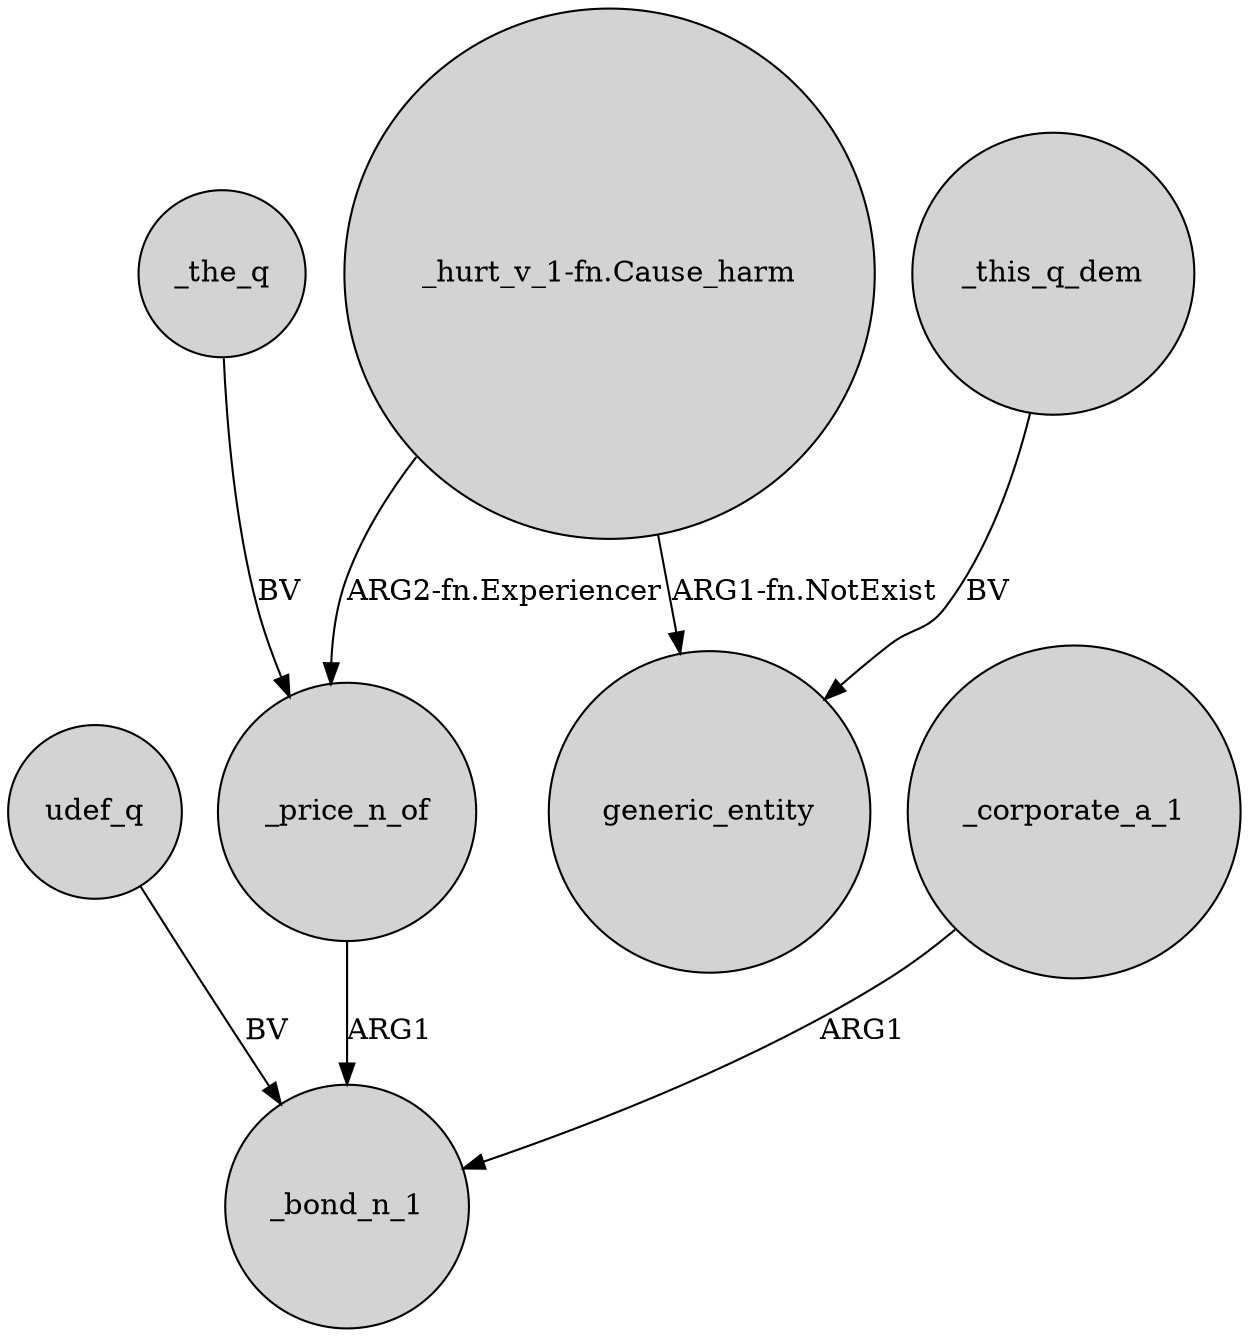 digraph {
	node [shape=circle style=filled]
	udef_q -> _bond_n_1 [label=BV]
	_this_q_dem -> generic_entity [label=BV]
	_the_q -> _price_n_of [label=BV]
	_price_n_of -> _bond_n_1 [label=ARG1]
	"_hurt_v_1-fn.Cause_harm" -> _price_n_of [label="ARG2-fn.Experiencer"]
	"_hurt_v_1-fn.Cause_harm" -> generic_entity [label="ARG1-fn.NotExist"]
	_corporate_a_1 -> _bond_n_1 [label=ARG1]
}
